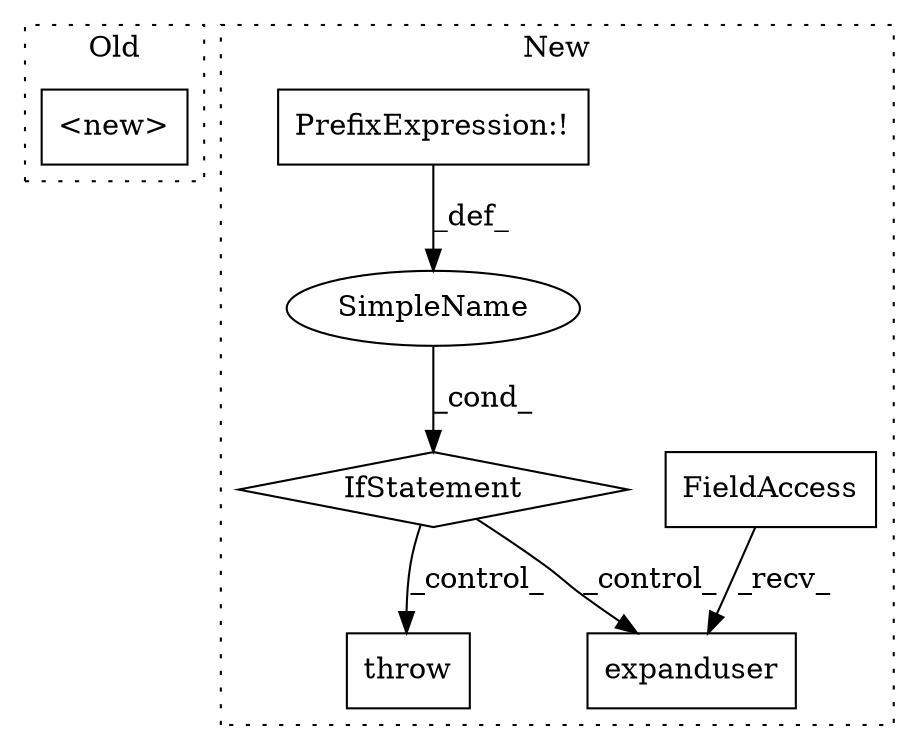 digraph G {
subgraph cluster0 {
1 [label="<new>" a="46" s="3760,3782" l="6,2" shape="box"];
label = "Old";
style="dotted";
}
subgraph cluster1 {
2 [label="expanduser" a="32" s="2341,2364" l="11,1" shape="box"];
3 [label="FieldAccess" a="22" s="2333" l="7" shape="box"];
4 [label="IfStatement" a="25" s="2153,2189" l="4,2" shape="diamond"];
5 [label="PrefixExpression:!" a="38" s="2157" l="1" shape="box"];
6 [label="SimpleName" a="42" s="" l="" shape="ellipse"];
7 [label="throw" a="53" s="2199" l="6" shape="box"];
label = "New";
style="dotted";
}
3 -> 2 [label="_recv_"];
4 -> 2 [label="_control_"];
4 -> 7 [label="_control_"];
5 -> 6 [label="_def_"];
6 -> 4 [label="_cond_"];
}